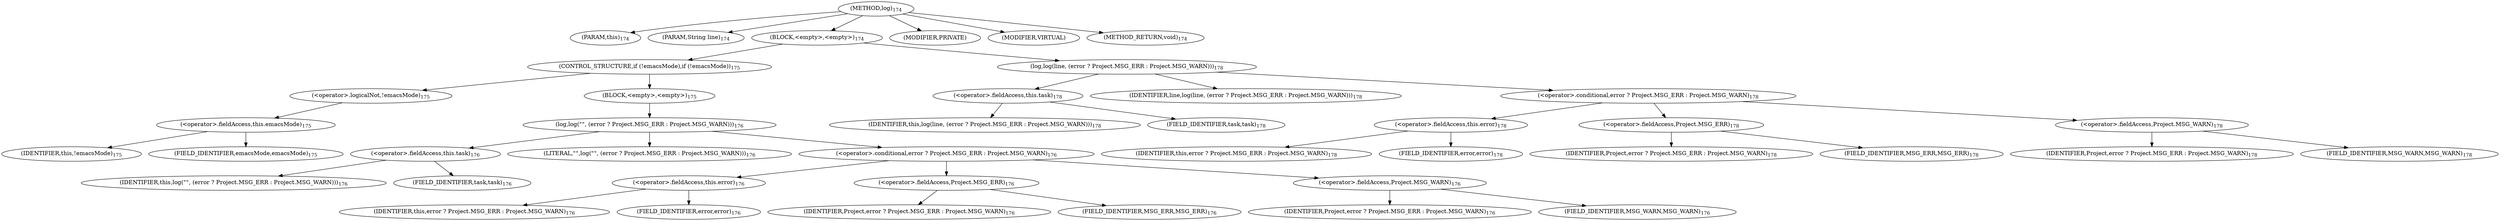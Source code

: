 digraph "log" {  
"237" [label = <(METHOD,log)<SUB>174</SUB>> ]
"238" [label = <(PARAM,this)<SUB>174</SUB>> ]
"239" [label = <(PARAM,String line)<SUB>174</SUB>> ]
"240" [label = <(BLOCK,&lt;empty&gt;,&lt;empty&gt;)<SUB>174</SUB>> ]
"241" [label = <(CONTROL_STRUCTURE,if (!emacsMode),if (!emacsMode))<SUB>175</SUB>> ]
"242" [label = <(&lt;operator&gt;.logicalNot,!emacsMode)<SUB>175</SUB>> ]
"243" [label = <(&lt;operator&gt;.fieldAccess,this.emacsMode)<SUB>175</SUB>> ]
"244" [label = <(IDENTIFIER,this,!emacsMode)<SUB>175</SUB>> ]
"245" [label = <(FIELD_IDENTIFIER,emacsMode,emacsMode)<SUB>175</SUB>> ]
"246" [label = <(BLOCK,&lt;empty&gt;,&lt;empty&gt;)<SUB>175</SUB>> ]
"247" [label = <(log,log(&quot;&quot;, (error ? Project.MSG_ERR : Project.MSG_WARN)))<SUB>176</SUB>> ]
"248" [label = <(&lt;operator&gt;.fieldAccess,this.task)<SUB>176</SUB>> ]
"249" [label = <(IDENTIFIER,this,log(&quot;&quot;, (error ? Project.MSG_ERR : Project.MSG_WARN)))<SUB>176</SUB>> ]
"250" [label = <(FIELD_IDENTIFIER,task,task)<SUB>176</SUB>> ]
"251" [label = <(LITERAL,&quot;&quot;,log(&quot;&quot;, (error ? Project.MSG_ERR : Project.MSG_WARN)))<SUB>176</SUB>> ]
"252" [label = <(&lt;operator&gt;.conditional,error ? Project.MSG_ERR : Project.MSG_WARN)<SUB>176</SUB>> ]
"253" [label = <(&lt;operator&gt;.fieldAccess,this.error)<SUB>176</SUB>> ]
"254" [label = <(IDENTIFIER,this,error ? Project.MSG_ERR : Project.MSG_WARN)<SUB>176</SUB>> ]
"255" [label = <(FIELD_IDENTIFIER,error,error)<SUB>176</SUB>> ]
"256" [label = <(&lt;operator&gt;.fieldAccess,Project.MSG_ERR)<SUB>176</SUB>> ]
"257" [label = <(IDENTIFIER,Project,error ? Project.MSG_ERR : Project.MSG_WARN)<SUB>176</SUB>> ]
"258" [label = <(FIELD_IDENTIFIER,MSG_ERR,MSG_ERR)<SUB>176</SUB>> ]
"259" [label = <(&lt;operator&gt;.fieldAccess,Project.MSG_WARN)<SUB>176</SUB>> ]
"260" [label = <(IDENTIFIER,Project,error ? Project.MSG_ERR : Project.MSG_WARN)<SUB>176</SUB>> ]
"261" [label = <(FIELD_IDENTIFIER,MSG_WARN,MSG_WARN)<SUB>176</SUB>> ]
"262" [label = <(log,log(line, (error ? Project.MSG_ERR : Project.MSG_WARN)))<SUB>178</SUB>> ]
"263" [label = <(&lt;operator&gt;.fieldAccess,this.task)<SUB>178</SUB>> ]
"264" [label = <(IDENTIFIER,this,log(line, (error ? Project.MSG_ERR : Project.MSG_WARN)))<SUB>178</SUB>> ]
"265" [label = <(FIELD_IDENTIFIER,task,task)<SUB>178</SUB>> ]
"266" [label = <(IDENTIFIER,line,log(line, (error ? Project.MSG_ERR : Project.MSG_WARN)))<SUB>178</SUB>> ]
"267" [label = <(&lt;operator&gt;.conditional,error ? Project.MSG_ERR : Project.MSG_WARN)<SUB>178</SUB>> ]
"268" [label = <(&lt;operator&gt;.fieldAccess,this.error)<SUB>178</SUB>> ]
"269" [label = <(IDENTIFIER,this,error ? Project.MSG_ERR : Project.MSG_WARN)<SUB>178</SUB>> ]
"270" [label = <(FIELD_IDENTIFIER,error,error)<SUB>178</SUB>> ]
"271" [label = <(&lt;operator&gt;.fieldAccess,Project.MSG_ERR)<SUB>178</SUB>> ]
"272" [label = <(IDENTIFIER,Project,error ? Project.MSG_ERR : Project.MSG_WARN)<SUB>178</SUB>> ]
"273" [label = <(FIELD_IDENTIFIER,MSG_ERR,MSG_ERR)<SUB>178</SUB>> ]
"274" [label = <(&lt;operator&gt;.fieldAccess,Project.MSG_WARN)<SUB>178</SUB>> ]
"275" [label = <(IDENTIFIER,Project,error ? Project.MSG_ERR : Project.MSG_WARN)<SUB>178</SUB>> ]
"276" [label = <(FIELD_IDENTIFIER,MSG_WARN,MSG_WARN)<SUB>178</SUB>> ]
"277" [label = <(MODIFIER,PRIVATE)> ]
"278" [label = <(MODIFIER,VIRTUAL)> ]
"279" [label = <(METHOD_RETURN,void)<SUB>174</SUB>> ]
  "237" -> "238" 
  "237" -> "239" 
  "237" -> "240" 
  "237" -> "277" 
  "237" -> "278" 
  "237" -> "279" 
  "240" -> "241" 
  "240" -> "262" 
  "241" -> "242" 
  "241" -> "246" 
  "242" -> "243" 
  "243" -> "244" 
  "243" -> "245" 
  "246" -> "247" 
  "247" -> "248" 
  "247" -> "251" 
  "247" -> "252" 
  "248" -> "249" 
  "248" -> "250" 
  "252" -> "253" 
  "252" -> "256" 
  "252" -> "259" 
  "253" -> "254" 
  "253" -> "255" 
  "256" -> "257" 
  "256" -> "258" 
  "259" -> "260" 
  "259" -> "261" 
  "262" -> "263" 
  "262" -> "266" 
  "262" -> "267" 
  "263" -> "264" 
  "263" -> "265" 
  "267" -> "268" 
  "267" -> "271" 
  "267" -> "274" 
  "268" -> "269" 
  "268" -> "270" 
  "271" -> "272" 
  "271" -> "273" 
  "274" -> "275" 
  "274" -> "276" 
}
